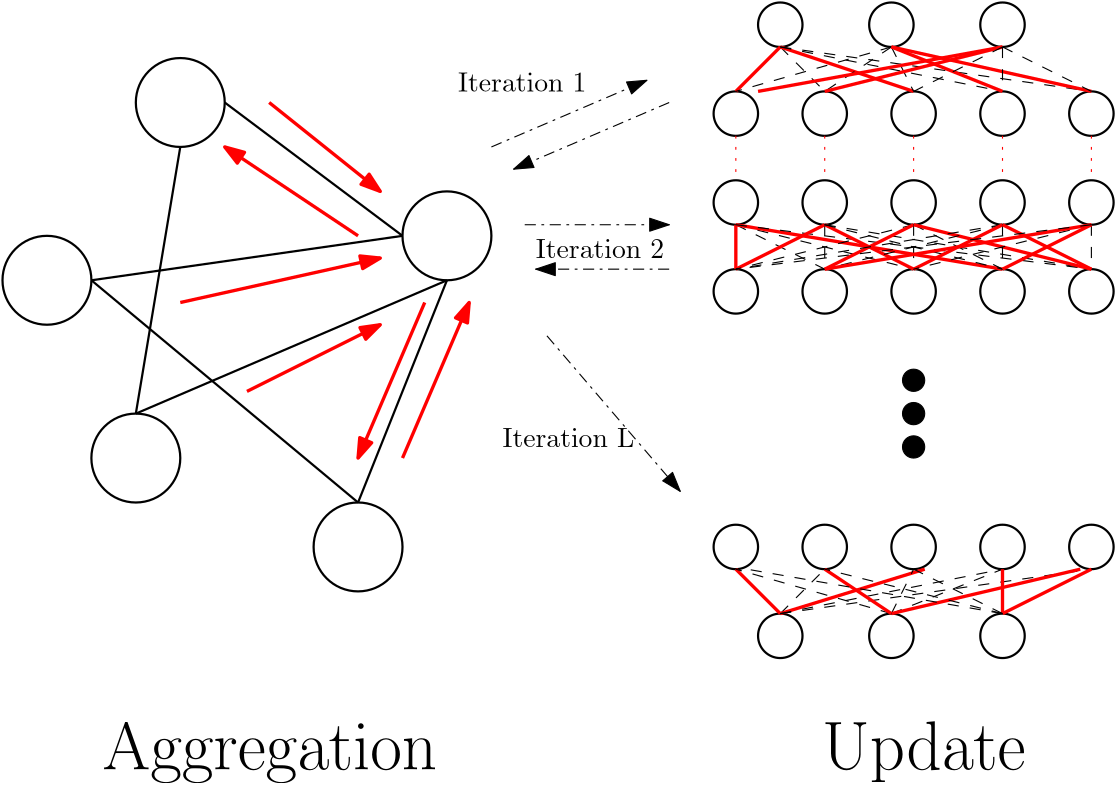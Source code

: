 <?xml version="1.0"?>
<!DOCTYPE ipe SYSTEM "ipe.dtd">
<ipe version="70218" creator="Ipe 7.2.20">
<info created="D:20201002115933" modified="D:20201002115933"/>
<ipestyle name="basic">
<symbol name="arrow/arc(spx)">
<path stroke="sym-stroke" fill="sym-stroke" pen="sym-pen">
0 0 m
-1 0.333 l
-1 -0.333 l
h
</path>
</symbol>
<symbol name="arrow/farc(spx)">
<path stroke="sym-stroke" fill="white" pen="sym-pen">
0 0 m
-1 0.333 l
-1 -0.333 l
h
</path>
</symbol>
<symbol name="arrow/ptarc(spx)">
<path stroke="sym-stroke" fill="sym-stroke" pen="sym-pen">
0 0 m
-1 0.333 l
-0.8 0 l
-1 -0.333 l
h
</path>
</symbol>
<symbol name="arrow/fptarc(spx)">
<path stroke="sym-stroke" fill="white" pen="sym-pen">
0 0 m
-1 0.333 l
-0.8 0 l
-1 -0.333 l
h
</path>
</symbol>
<symbol name="mark/circle(sx)" transformations="translations">
<path fill="sym-stroke">
0.6 0 0 0.6 0 0 e
0.4 0 0 0.4 0 0 e
</path>
</symbol>
<symbol name="mark/disk(sx)" transformations="translations">
<path fill="sym-stroke">
0.6 0 0 0.6 0 0 e
</path>
</symbol>
<symbol name="mark/fdisk(sfx)" transformations="translations">
<group>
<path fill="sym-fill">
0.5 0 0 0.5 0 0 e
</path>
<path fill="sym-stroke" fillrule="eofill">
0.6 0 0 0.6 0 0 e
0.4 0 0 0.4 0 0 e
</path>
</group>
</symbol>
<symbol name="mark/box(sx)" transformations="translations">
<path fill="sym-stroke" fillrule="eofill">
-0.6 -0.6 m
0.6 -0.6 l
0.6 0.6 l
-0.6 0.6 l
h
-0.4 -0.4 m
0.4 -0.4 l
0.4 0.4 l
-0.4 0.4 l
h
</path>
</symbol>
<symbol name="mark/square(sx)" transformations="translations">
<path fill="sym-stroke">
-0.6 -0.6 m
0.6 -0.6 l
0.6 0.6 l
-0.6 0.6 l
h
</path>
</symbol>
<symbol name="mark/fsquare(sfx)" transformations="translations">
<group>
<path fill="sym-fill">
-0.5 -0.5 m
0.5 -0.5 l
0.5 0.5 l
-0.5 0.5 l
h
</path>
<path fill="sym-stroke" fillrule="eofill">
-0.6 -0.6 m
0.6 -0.6 l
0.6 0.6 l
-0.6 0.6 l
h
-0.4 -0.4 m
0.4 -0.4 l
0.4 0.4 l
-0.4 0.4 l
h
</path>
</group>
</symbol>
<symbol name="mark/cross(sx)" transformations="translations">
<group>
<path fill="sym-stroke">
-0.43 -0.57 m
0.57 0.43 l
0.43 0.57 l
-0.57 -0.43 l
h
</path>
<path fill="sym-stroke">
-0.43 0.57 m
0.57 -0.43 l
0.43 -0.57 l
-0.57 0.43 l
h
</path>
</group>
</symbol>
<symbol name="arrow/fnormal(spx)">
<path stroke="sym-stroke" fill="white" pen="sym-pen">
0 0 m
-1 0.333 l
-1 -0.333 l
h
</path>
</symbol>
<symbol name="arrow/pointed(spx)">
<path stroke="sym-stroke" fill="sym-stroke" pen="sym-pen">
0 0 m
-1 0.333 l
-0.8 0 l
-1 -0.333 l
h
</path>
</symbol>
<symbol name="arrow/fpointed(spx)">
<path stroke="sym-stroke" fill="white" pen="sym-pen">
0 0 m
-1 0.333 l
-0.8 0 l
-1 -0.333 l
h
</path>
</symbol>
<symbol name="arrow/linear(spx)">
<path stroke="sym-stroke" pen="sym-pen">
-1 0.333 m
0 0 l
-1 -0.333 l
</path>
</symbol>
<symbol name="arrow/fdouble(spx)">
<path stroke="sym-stroke" fill="white" pen="sym-pen">
0 0 m
-1 0.333 l
-1 -0.333 l
h
-1 0 m
-2 0.333 l
-2 -0.333 l
h
</path>
</symbol>
<symbol name="arrow/double(spx)">
<path stroke="sym-stroke" fill="sym-stroke" pen="sym-pen">
0 0 m
-1 0.333 l
-1 -0.333 l
h
-1 0 m
-2 0.333 l
-2 -0.333 l
h
</path>
</symbol>
<symbol name="arrow/mid-normal(spx)">
<path stroke="sym-stroke" fill="sym-stroke" pen="sym-pen">
0.5 0 m
-0.5 0.333 l
-0.5 -0.333 l
h
</path>
</symbol>
<symbol name="arrow/mid-fnormal(spx)">
<path stroke="sym-stroke" fill="white" pen="sym-pen">
0.5 0 m
-0.5 0.333 l
-0.5 -0.333 l
h
</path>
</symbol>
<symbol name="arrow/mid-pointed(spx)">
<path stroke="sym-stroke" fill="sym-stroke" pen="sym-pen">
0.5 0 m
-0.5 0.333 l
-0.3 0 l
-0.5 -0.333 l
h
</path>
</symbol>
<symbol name="arrow/mid-fpointed(spx)">
<path stroke="sym-stroke" fill="white" pen="sym-pen">
0.5 0 m
-0.5 0.333 l
-0.3 0 l
-0.5 -0.333 l
h
</path>
</symbol>
<symbol name="arrow/mid-double(spx)">
<path stroke="sym-stroke" fill="sym-stroke" pen="sym-pen">
1 0 m
0 0.333 l
0 -0.333 l
h
0 0 m
-1 0.333 l
-1 -0.333 l
h
</path>
</symbol>
<symbol name="arrow/mid-fdouble(spx)">
<path stroke="sym-stroke" fill="white" pen="sym-pen">
1 0 m
0 0.333 l
0 -0.333 l
h
0 0 m
-1 0.333 l
-1 -0.333 l
h
</path>
</symbol>
<pen name="heavier" value="0.8"/>
<pen name="fat" value="1.2"/>
<pen name="ultrafat" value="2"/>
<symbolsize name="large" value="5"/>
<symbolsize name="small" value="2"/>
<symbolsize name="tiny" value="1.1"/>
<arrowsize name="large" value="10"/>
<arrowsize name="small" value="5"/>
<arrowsize name="tiny" value="3"/>
<color name="red" value="1 0 0"/>
<color name="blue" value="0 0 1"/>
<color name="green" value="0 1 0"/>
<color name="yellow" value="1 1 0"/>
<color name="orange" value="1 0.647 0"/>
<color name="gold" value="1 0.843 0"/>
<color name="purple" value="0.627 0.125 0.941"/>
<color name="gray" value="0.745"/>
<color name="brown" value="0.647 0.165 0.165"/>
<color name="navy" value="0 0 0.502"/>
<color name="pink" value="1 0.753 0.796"/>
<color name="seagreen" value="0.18 0.545 0.341"/>
<color name="turquoise" value="0.251 0.878 0.816"/>
<color name="violet" value="0.933 0.51 0.933"/>
<color name="darkblue" value="0 0 0.545"/>
<color name="darkcyan" value="0 0.545 0.545"/>
<color name="darkgray" value="0.663"/>
<color name="darkgreen" value="0 0.392 0"/>
<color name="darkmagenta" value="0.545 0 0.545"/>
<color name="darkorange" value="1 0.549 0"/>
<color name="darkred" value="0.545 0 0"/>
<color name="lightblue" value="0.678 0.847 0.902"/>
<color name="lightcyan" value="0.878 1 1"/>
<color name="lightgray" value="0.827"/>
<color name="lightgreen" value="0.565 0.933 0.565"/>
<color name="lightyellow" value="1 1 0.878"/>
<dashstyle name="dotted" value="[1 3] 0"/>
<dashstyle name="dashed" value="[4] 0"/>
<dashstyle name="dash dotted" value="[4 2 1 2] 0"/>
<dashstyle name="dash dot dotted" value="[4 2 1 2 1 2] 0"/>
<textsize name="large" value="\large"/>
<textsize name="Large" value="\Large"/>
<textsize name="LARGE" value="\LARGE"/>
<textsize name="huge" value="\huge"/>
<textsize name="Huge" value="\Huge"/>
<textsize name="small" value="\small"/>
<textsize name="footnote" value="\footnotesize"/>
<textsize name="tiny" value="\tiny"/>
<textstyle name="center" begin="\begin{center}" end="\end{center}"/>
<textstyle name="itemize" begin="\begin{itemize}" end="\end{itemize}"/>
<textstyle name="item" begin="\begin{itemize}\item{}" end="\end{itemize}"/>
<gridsize name="4 pts" value="4"/>
<gridsize name="8 pts (~3 mm)" value="8"/>
<gridsize name="16 pts (~6 mm)" value="16"/>
<gridsize name="32 pts (~12 mm)" value="32"/>
<gridsize name="10 pts (~3.5 mm)" value="10"/>
<gridsize name="20 pts (~7 mm)" value="20"/>
<gridsize name="14 pts (~5 mm)" value="14"/>
<gridsize name="28 pts (~10 mm)" value="28"/>
<gridsize name="56 pts (~20 mm)" value="56"/>
<anglesize name="90 deg" value="90"/>
<anglesize name="60 deg" value="60"/>
<anglesize name="45 deg" value="45"/>
<anglesize name="30 deg" value="30"/>
<anglesize name="22.5 deg" value="22.5"/>
<opacity name="10%" value="0.1"/>
<opacity name="30%" value="0.3"/>
<opacity name="50%" value="0.5"/>
<opacity name="75%" value="0.75"/>
<tiling name="falling" angle="-60" step="4" width="1"/>
<tiling name="rising" angle="30" step="4" width="1"/>
</ipestyle>
<page>
<layer name="alpha"/>
<view layers="alpha" active="alpha"/>
<path layer="alpha" stroke="black" pen="heavier">
16 0 0 16 176 608 e
</path>
<path matrix="1 0 0 1 -48 -64" stroke="black" pen="heavier">
16 0 0 16 176 608 e
</path>
<path matrix="1 0 0 1 -16 -128" stroke="black" pen="heavier">
16 0 0 16 176 608 e
</path>
<path matrix="1 0 0 1 96 -48" stroke="black" pen="heavier">
16 0 0 16 176 608 e
</path>
<path matrix="1 0 0 1 64 -160" stroke="black" fill="1" pen="heavier">
16 0 0 16 176 608 e
</path>
<path stroke="black" fill="white" pen="heavier">
240 464 m
272 544 l
272 544 l
</path>
<path stroke="black" fill="white" pen="heavier">
256 560 m
192 608 l
</path>
<path stroke="black" fill="white" pen="heavier">
176 592 m
160 496 l
</path>
<path stroke="black" fill="white" pen="heavier">
144 544 m
256 560 l
</path>
<path stroke="black" fill="white" pen="heavier">
144 544 m
240 464 l
</path>
<path stroke="black" fill="white" pen="heavier">
160 496 m
272 544 l
</path>
<path stroke="red" pen="fat" arrow="normal/normal">
264 536 m
240 480 l
</path>
<path stroke="red" pen="fat" arrow="normal/normal">
256 480 m
280 536 l
</path>
<path stroke="red" pen="fat" arrow="normal/normal">
240 560 m
192 592 l
</path>
<path stroke="red" pen="fat" arrow="normal/normal">
208 608 m
248 576 l
</path>
<path stroke="red" pen="fat" arrow="normal/normal">
200 504 m
248 528 l
</path>
<path stroke="red" pen="fat" arrow="normal/normal">
176 536 m
248 552 l
</path>
<path matrix="1 0 0 1 48 4" stroke="black" pen="heavier">
8 0 0 8 344 632 e
</path>
<path matrix="1 0 0 1 88 4" stroke="black" pen="heavier">
8 0 0 8 344 632 e
</path>
<path matrix="1 0 0 1 128 4" stroke="black" pen="heavier">
8 0 0 8 344 632 e
</path>
<path matrix="1 0 0 1 32 -28" stroke="black" pen="heavier">
8 0 0 8 344 632 e
</path>
<path matrix="1 0 0 1 64 -28" stroke="black" pen="heavier">
8 0 0 8 344 632 e
</path>
<path matrix="1 0 0 1 96 -28" stroke="black" pen="heavier">
8 0 0 8 344 632 e
</path>
<path matrix="1 0 0 1 128 -28" stroke="black" pen="heavier">
8 0 0 8 344 632 e
</path>
<path matrix="1 0 0 1 160 -28" stroke="black" pen="heavier">
8 0 0 8 344 632 e
</path>
<path matrix="1 0 0 1 32 -60" stroke="black" pen="heavier">
8 0 0 8 344 632 e
</path>
<path matrix="1 0 0 1 64 -60" stroke="black" pen="heavier">
8 0 0 8 344 632 e
</path>
<path matrix="1 0 0 1 96 -60" stroke="black" pen="heavier">
8 0 0 8 344 632 e
</path>
<path matrix="1 0 0 1 128 -60" stroke="black" pen="heavier">
8 0 0 8 344 632 e
</path>
<path matrix="1 0 0 1 160 -60" stroke="black" pen="heavier">
8 0 0 8 344 632 e
</path>
<path matrix="1 0 0 1 32 -92" stroke="black" pen="heavier">
8 0 0 8 344 632 e
</path>
<path matrix="1 0 0 1 64 -92" stroke="black" pen="heavier">
8 0 0 8 344 632 e
</path>
<path matrix="1 0 0 1 96 -92" stroke="black" pen="heavier">
8 0 0 8 344 632 e
</path>
<path matrix="1 0 0 1 128 -92" stroke="black" pen="heavier">
8 0 0 8 344 632 e
</path>
<path matrix="1 0 0 1 160 -92" stroke="black" pen="heavier">
8 0 0 8 344 632 e
</path>
<path matrix="1 0 0 1 32 -184" stroke="black" pen="heavier">
8 0 0 8 344 632 e
</path>
<path matrix="1 0 0 1 64 -184" stroke="black" pen="heavier">
8 0 0 8 344 632 e
</path>
<path matrix="1 0 0 1 96 -184" stroke="black" pen="heavier">
8 0 0 8 344 632 e
</path>
<path matrix="1 0 0 1 128 -184" stroke="black" pen="heavier">
8 0 0 8 344 632 e
</path>
<path matrix="1 0 0 1 160 -184" stroke="black" pen="heavier">
8 0 0 8 344 632 e
</path>
<path matrix="1 0 0 1 48 -216" stroke="black" pen="heavier">
8 0 0 8 344 632 e
</path>
<path matrix="1 0 0 1 88 -216" stroke="black" pen="heavier">
8 0 0 8 344 632 e
</path>
<path matrix="1 0 0 1 128 -216" stroke="black" pen="heavier">
8 0 0 8 344 632 e
</path>
<path matrix="1 0 0 1 0 12" stroke="red" pen="fat">
392 616 m
376 600 l
376 600 l
</path>
<path matrix="1 0 0 1 0 12" stroke="black" dash="dashed">
392 616 m
408 600 l
408 600 l
</path>
<path matrix="1 0 0 1 0 12" stroke="red" pen="fat">
392 616 m
440 600 l
440 600 l
</path>
<path matrix="1 0 0 1 0 12" stroke="black" dash="dashed">
392 616 m
472 600 l
472 600 l
</path>
<path matrix="1 0 0 1 0 12" stroke="black" dash="dashed">
392 616 m
504 600 l
504 600 l
</path>
<path matrix="1 0 0 1 0 12" stroke="black" dash="dashed">
432 616 m
376 600 l
376 600 l
</path>
<path matrix="1 0 0 1 0 12" stroke="black" dash="dashed">
432 616 m
408 600 l
408 600 l
</path>
<path matrix="1 0 0 1 0 12" stroke="black" dash="dashed">
432 616 m
440 600 l
440 600 l
</path>
<path matrix="1 0 0 1 0 12" stroke="red" pen="fat">
432 616 m
472 600 l
472 600 l
</path>
<path matrix="1 0 0 1 0 12" stroke="red" pen="fat">
432 616 m
504 600 l
504 600 l
</path>
<path matrix="1 0 0 1 0 12" stroke="red" pen="fat">
472 616 m
384 600 l
384 600 l
</path>
<path matrix="1 0 0 1 0 12" stroke="red" pen="fat">
472 616 m
408 600 l
408 600 l
</path>
<path matrix="1 0 0 1 0 12" stroke="black" dash="dashed">
472 616 m
440 600 l
440 600 l
</path>
<path matrix="1 0 0 1 0 12" stroke="black" dash="dashed">
472 616 m
472 600 l
472 600 l
</path>
<path matrix="1 0 0 1 0 12" stroke="black" dash="dashed">
472 616 m
504 600 l
504 600 l
</path>
<path matrix="1 0 0 1 0 12" stroke="red" dash="dotted">
376 584 m
376 568 l
376 568 l
</path>
<path matrix="1 0 0 1 0 12" stroke="red" dash="dotted">
408 584 m
408 568 l
408 568 l
</path>
<path matrix="1 0 0 1 0 12" stroke="red" dash="dotted">
440 584 m
440 568 l
440 568 l
</path>
<path matrix="1 0 0 1 0 12" stroke="red" dash="dotted">
472 584 m
472 568 l
472 568 l
</path>
<path matrix="1 0 0 1 0 12" stroke="red" dash="dotted">
504 584 m
504 568 l
504 568 l
</path>
<path matrix="1 0 0 1 0 12" stroke="red" pen="fat">
376 552 m
376 536 l
376 536 l
</path>
<path matrix="1 0 0 1 0 12" stroke="black" dash="dashed">
376 552 m
408 536 l
408 536 l
</path>
<path matrix="1 0 0 1 0 12" stroke="black" dash="dashed">
376 552 m
440 536 l
440 536 l
</path>
<path matrix="1 0 0 1 0 12" stroke="red" pen="fat">
376 552 m
472 536 l
472 536 l
</path>
<path matrix="1 0 0 1 0 12" stroke="black" dash="dashed">
376 552 m
504 536 l
504 536 l
</path>
<path matrix="1 0 0 1 0 12" stroke="red" pen="fat">
408 552 m
376 536 l
376 536 l
</path>
<path matrix="1 0 0 1 0 12" stroke="black" dash="dashed">
408 552 m
408 536 l
408 536 l
</path>
<path matrix="1 0 0 1 0 12" stroke="red" pen="fat">
408 552 m
440 536 l
440 536 l
</path>
<path matrix="1 0 0 1 0 12" stroke="black" dash="dashed">
408 552 m
472 536 l
472 536 l
</path>
<path matrix="1 0 0 1 0 12" stroke="black" dash="dashed">
408 552 m
504 536 l
504 536 l
</path>
<path matrix="1 0 0 1 0 12" stroke="black" dash="dashed">
440 552 m
376 536 l
376 536 l
</path>
<path matrix="1 0 0 1 0 12" stroke="red" pen="fat">
440 552 m
408 536 l
408 536 l
</path>
<path matrix="1 0 0 1 0 12" stroke="black" dash="dashed">
440 552 m
440 536 l
440 536 l
</path>
<path matrix="1 0 0 1 0 12" stroke="black" dash="dashed">
440 552 m
472 536 l
472 536 l
</path>
<path matrix="1 0 0 1 0 12" stroke="red" pen="fat">
440 552 m
504 536 l
504 536 l
</path>
<path matrix="1 0 0 1 0 12" stroke="black" dash="dashed">
472 552 m
376 536 l
376 536 l
</path>
<path matrix="1 0 0 1 0 12" stroke="black" dash="dashed">
472 552 m
408 536 l
408 536 l
</path>
<path matrix="1 0 0 1 0 12" stroke="red" pen="fat">
472 552 m
440 536 l
440 536 l
</path>
<path matrix="1 0 0 1 0 12" stroke="black" dash="dashed">
472 552 m
472 536 l
472 536 l
</path>
<path matrix="1 0 0 1 0 12" stroke="red" pen="fat">
472 552 m
504 536 l
504 536 l
</path>
<path matrix="1 0 0 1 0 12" stroke="black" dash="dashed">
504 552 m
504 536 l
504 536 l
</path>
<path matrix="1 0 0 1 0 12" stroke="red" pen="fat">
504 552 m
472 536 l
472 536 l
</path>
<path matrix="1 0 0 1 0 12" stroke="black" dash="dashed">
504 552 m
440 536 l
440 536 l
</path>
<path matrix="1 0 0 1 0 12" stroke="red" pen="fat">
504 552 m
408 536 l
408 536 l
</path>
<path matrix="1 0 0 1 0 12" stroke="black" dash="dashed">
504 552 m
376 536 l
376 536 l
</path>
<path matrix="1 0 0 1 0 -16" stroke="black" fill="black">
4 0 0 4 440 512 e
</path>
<path matrix="1 0 0 1 0 -28" stroke="black" fill="black">
4 0 0 4 440 512 e
</path>
<path matrix="1 0 0 1 0 -4" stroke="black" fill="black">
4 0 0 4 440 512 e
</path>
<path matrix="1 0 0 1 0 -16" stroke="red" pen="fat">
392 440 m
376 456 l
376 456 l
</path>
<path matrix="1 0 0 1 0 -16" stroke="black" dash="dashed">
392 440 m
408 456 l
408 456 l
</path>
<path matrix="1 0 0 1 0 -16" stroke="red" pen="fat">
392 440 m
444 456 l
444 456 l
</path>
<path matrix="1 0 0 1 0 -16" stroke="black" dash="dashed">
392 440 m
472 456 l
472 456 l
</path>
<path matrix="1 0 0 1 0 -16" stroke="black" dash="dashed">
392 440 m
504 456 l
504 456 l
</path>
<path matrix="1 0 0 1 0 -16" stroke="black" dash="dashed">
432 440 m
376 456 l
376 456 l
</path>
<path matrix="1 0 0 1 0 -16" stroke="red" pen="fat">
432 440 m
408 456 l
408 456 l
</path>
<path matrix="1 0 0 1 0 -16" stroke="black" dash="dashed">
432 440 m
440 456 l
440 456 l
</path>
<path matrix="1 0 0 1 0 -16" stroke="black" dash="dashed">
432 440 m
472 456 l
472 456 l
</path>
<path matrix="1 0 0 1 0 -16" stroke="red" pen="fat">
432 440 m
500 456 l
500 456 l
</path>
<path matrix="1 0 0 1 0 -16" stroke="red" pen="fat">
472 440 m
504 456 l
504 456 l
</path>
<path matrix="1 0 0 1 0 -16" stroke="red" pen="fat">
472 440 m
472 456 l
472 456 l
</path>
<path matrix="1 0 0 1 0 -16" stroke="black" dash="dashed">
472 440 m
440 456 l
440 456 l
</path>
<path matrix="1 0 0 1 0 -16" stroke="black" dash="dashed">
472 440 m
380 456 l
380 456 l
</path>
<path matrix="1 0 0 1 0 -16" stroke="black" dash="dashed">
472 440 m
408 456 l
408 456 l
</path>
<path stroke="black" dash="dash dotted" arrow="normal/normal">
352 608 m
296 584 l
</path>
<path stroke="black" dash="dash dotted" arrow="normal/normal">
300 564 m
352 564 l
</path>
<path stroke="black" cap="1">
352 564 m
352 564 l
</path>
<path stroke="black" dash="dash dotted" arrow="normal/normal">
352 548 m
304 548 l
</path>
<path stroke="black" cap="1">
304 548 m
304 548 l
</path>
<path stroke="black" dash="dash dotted" arrow="normal/normal">
308 524 m
356 468 l
</path>
<path stroke="black" dash="dash dotted" arrow="normal/normal">
288 592 m
344 616 l
</path>
<text matrix="1 0 0 1 -24 -8" transformations="translations" pos="300 620" stroke="black" type="label" width="46.243" height="6.808" depth="0" valign="baseline">Iteration 1</text>
<text matrix="1 0 0 1 -12 -20" transformations="translations" pos="316 572" stroke="black" type="label" width="46.243" height="6.808" depth="0" valign="baseline">Iteration 2</text>
<text matrix="1 0 0 1 -20 -16" transformations="translations" pos="312 500" stroke="black" type="label" width="47.489" height="6.808" depth="0" valign="baseline">Iteration L</text>
<text matrix="1 0 0 1 -36 4" transformations="translations" pos="184 364" stroke="black" type="label" width="120.503" height="16.936" depth="4.82" valign="baseline" size="Huge">Aggregation</text>
<text matrix="1 0 0 1 -29 -8" transformations="translations" pos="436 376" stroke="black" type="label" width="73.377" height="17.215" depth="4.82" valign="baseline" size="Huge">Update</text>
</page>
</ipe>
